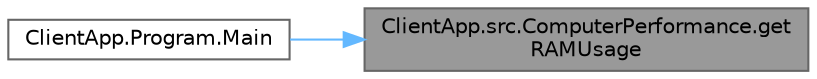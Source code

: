 digraph "ClientApp.src.ComputerPerformance.getRAMUsage"
{
 // INTERACTIVE_SVG=YES
 // LATEX_PDF_SIZE
  bgcolor="transparent";
  edge [fontname=Helvetica,fontsize=10,labelfontname=Helvetica,labelfontsize=10];
  node [fontname=Helvetica,fontsize=10,shape=box,height=0.2,width=0.4];
  rankdir="RL";
  Node1 [id="Node000001",label="ClientApp.src.ComputerPerformance.get\lRAMUsage",height=0.2,width=0.4,color="gray40", fillcolor="grey60", style="filled", fontcolor="black",tooltip=" "];
  Node1 -> Node2 [id="edge1_Node000001_Node000002",dir="back",color="steelblue1",style="solid",tooltip=" "];
  Node2 [id="Node000002",label="ClientApp.Program.Main",height=0.2,width=0.4,color="grey40", fillcolor="white", style="filled",URL="$class_client_app_1_1_program.html#acfe9eda8539565f3c2daf01f0ad1005b",tooltip=" "];
}
